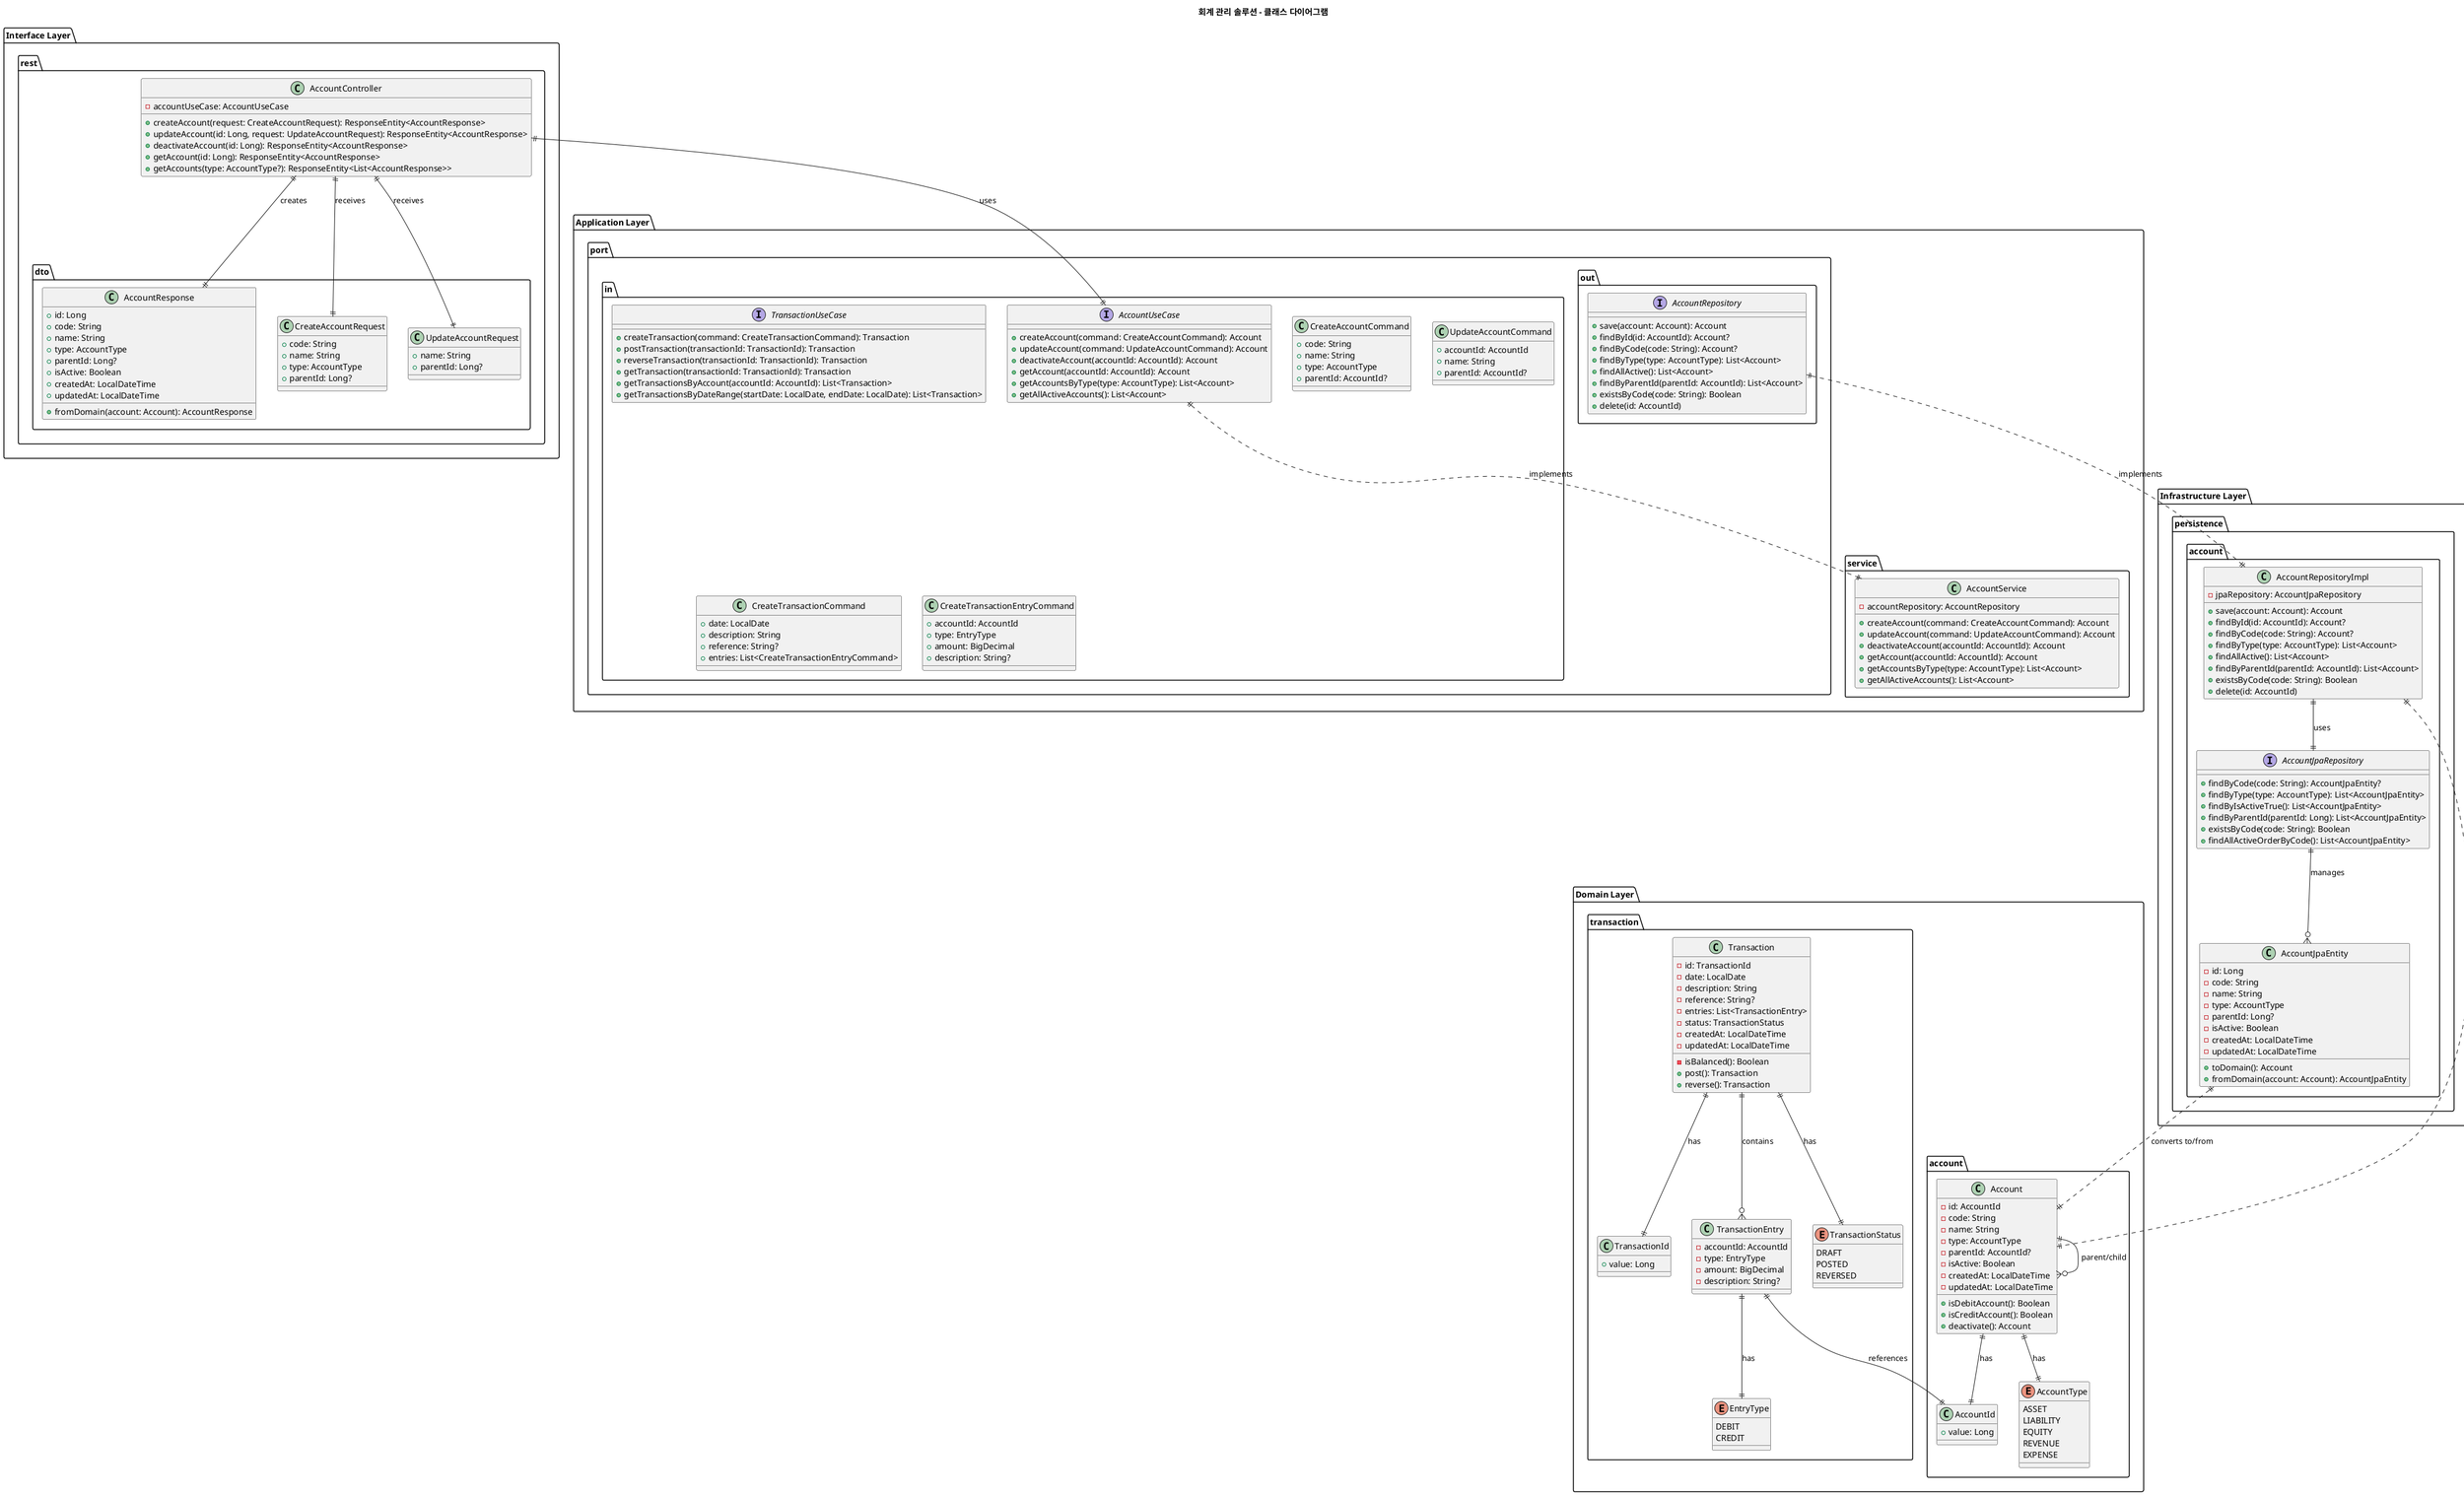 @startuml Class Diagram - Accounting System

title 회계 관리 솔루션 - 클래스 다이어그램

package "Domain Layer" {
    package "account" {
        class Account {
            -id: AccountId
            -code: String
            -name: String
            -type: AccountType
            -parentId: AccountId?
            -isActive: Boolean
            -createdAt: LocalDateTime
            -updatedAt: LocalDateTime
            +isDebitAccount(): Boolean
            +isCreditAccount(): Boolean
            +deactivate(): Account
        }
        
        class AccountId {
            +value: Long
        }
        
        enum AccountType {
            ASSET
            LIABILITY
            EQUITY
            REVENUE
            EXPENSE
        }
    }
    
    package "transaction" {
        class Transaction {
            -id: TransactionId
            -date: LocalDate
            -description: String
            -reference: String?
            -entries: List<TransactionEntry>
            -status: TransactionStatus
            -createdAt: LocalDateTime
            -updatedAt: LocalDateTime
            -isBalanced(): Boolean
            +post(): Transaction
            +reverse(): Transaction
        }
        
        class TransactionId {
            +value: Long
        }
        
        class TransactionEntry {
            -accountId: AccountId
            -type: EntryType
            -amount: BigDecimal
            -description: String?
        }
        
        enum EntryType {
            DEBIT
            CREDIT
        }
        
        enum TransactionStatus {
            DRAFT
            POSTED
            REVERSED
        }
    }
}

package "Application Layer" {
    package "port.in" {
        interface AccountUseCase {
            +createAccount(command: CreateAccountCommand): Account
            +updateAccount(command: UpdateAccountCommand): Account
            +deactivateAccount(accountId: AccountId): Account
            +getAccount(accountId: AccountId): Account
            +getAccountsByType(type: AccountType): List<Account>
            +getAllActiveAccounts(): List<Account>
        }
        
        interface TransactionUseCase {
            +createTransaction(command: CreateTransactionCommand): Transaction
            +postTransaction(transactionId: TransactionId): Transaction
            +reverseTransaction(transactionId: TransactionId): Transaction
            +getTransaction(transactionId: TransactionId): Transaction
            +getTransactionsByAccount(accountId: AccountId): List<Transaction>
            +getTransactionsByDateRange(startDate: LocalDate, endDate: LocalDate): List<Transaction>
        }
        
        class CreateAccountCommand {
            +code: String
            +name: String
            +type: AccountType
            +parentId: AccountId?
        }
        
        class UpdateAccountCommand {
            +accountId: AccountId
            +name: String
            +parentId: AccountId?
        }
        
        class CreateTransactionCommand {
            +date: LocalDate
            +description: String
            +reference: String?
            +entries: List<CreateTransactionEntryCommand>
        }
        
        class CreateTransactionEntryCommand {
            +accountId: AccountId
            +type: EntryType
            +amount: BigDecimal
            +description: String?
        }
    }
    
    package "port.out" {
        interface AccountRepository {
            +save(account: Account): Account
            +findById(id: AccountId): Account?
            +findByCode(code: String): Account?
            +findByType(type: AccountType): List<Account>
            +findAllActive(): List<Account>
            +findByParentId(parentId: AccountId): List<Account>
            +existsByCode(code: String): Boolean
            +delete(id: AccountId)
        }
    }
    
    package "service" {
        class AccountService {
            -accountRepository: AccountRepository
            +createAccount(command: CreateAccountCommand): Account
            +updateAccount(command: UpdateAccountCommand): Account
            +deactivateAccount(accountId: AccountId): Account
            +getAccount(accountId: AccountId): Account
            +getAccountsByType(type: AccountType): List<Account>
            +getAllActiveAccounts(): List<Account>
        }
    }
}

package "Infrastructure Layer" {
    package "persistence.account" {
        class AccountJpaEntity {
            -id: Long
            -code: String
            -name: String
            -type: AccountType
            -parentId: Long?
            -isActive: Boolean
            -createdAt: LocalDateTime
            -updatedAt: LocalDateTime
            +toDomain(): Account
            +fromDomain(account: Account): AccountJpaEntity
        }
        
        interface AccountJpaRepository {
            +findByCode(code: String): AccountJpaEntity?
            +findByType(type: AccountType): List<AccountJpaEntity>
            +findByIsActiveTrue(): List<AccountJpaEntity>
            +findByParentId(parentId: Long): List<AccountJpaEntity>
            +existsByCode(code: String): Boolean
            +findAllActiveOrderByCode(): List<AccountJpaEntity>
        }
        
        class AccountRepositoryImpl {
            -jpaRepository: AccountJpaRepository
            +save(account: Account): Account
            +findById(id: AccountId): Account?
            +findByCode(code: String): Account?
            +findByType(type: AccountType): List<Account>
            +findAllActive(): List<Account>
            +findByParentId(parentId: AccountId): List<Account>
            +existsByCode(code: String): Boolean
            +delete(id: AccountId)
        }
    }
}

package "Interface Layer" {
    package "rest" {
        class AccountController {
            -accountUseCase: AccountUseCase
            +createAccount(request: CreateAccountRequest): ResponseEntity<AccountResponse>
            +updateAccount(id: Long, request: UpdateAccountRequest): ResponseEntity<AccountResponse>
            +deactivateAccount(id: Long): ResponseEntity<AccountResponse>
            +getAccount(id: Long): ResponseEntity<AccountResponse>
            +getAccounts(type: AccountType?): ResponseEntity<List<AccountResponse>>
        }
        
        package "dto" {
            class AccountResponse {
                +id: Long
                +code: String
                +name: String
                +type: AccountType
                +parentId: Long?
                +isActive: Boolean
                +createdAt: LocalDateTime
                +updatedAt: LocalDateTime
                +fromDomain(account: Account): AccountResponse
            }
            
            class CreateAccountRequest {
                +code: String
                +name: String
                +type: AccountType
                +parentId: Long?
            }
            
            class UpdateAccountRequest {
                +name: String
                +parentId: Long?
            }
        }
    }
}

' Relationships
Account ||--|| AccountId : has
Account ||--|| AccountType : has
Account ||--o{ Account : parent/child

Transaction ||--|| TransactionId : has
Transaction ||--|| TransactionStatus : has
Transaction ||--o{ TransactionEntry : contains
TransactionEntry ||--|| AccountId : references
TransactionEntry ||--|| EntryType : has

AccountUseCase ||..|| AccountService : implements
AccountRepository ||..|| AccountRepositoryImpl : implements
AccountRepositoryImpl ||--|| AccountJpaRepository : uses
AccountJpaRepository ||--o{ AccountJpaEntity : manages

AccountController ||--|| AccountUseCase : uses
AccountController ||--|| AccountResponse : creates
AccountController ||--|| CreateAccountRequest : receives
AccountController ||--|| UpdateAccountRequest : receives

AccountRepositoryImpl ||..|| Account : converts to/from
AccountJpaEntity ||..|| Account : converts to/from

@enduml
